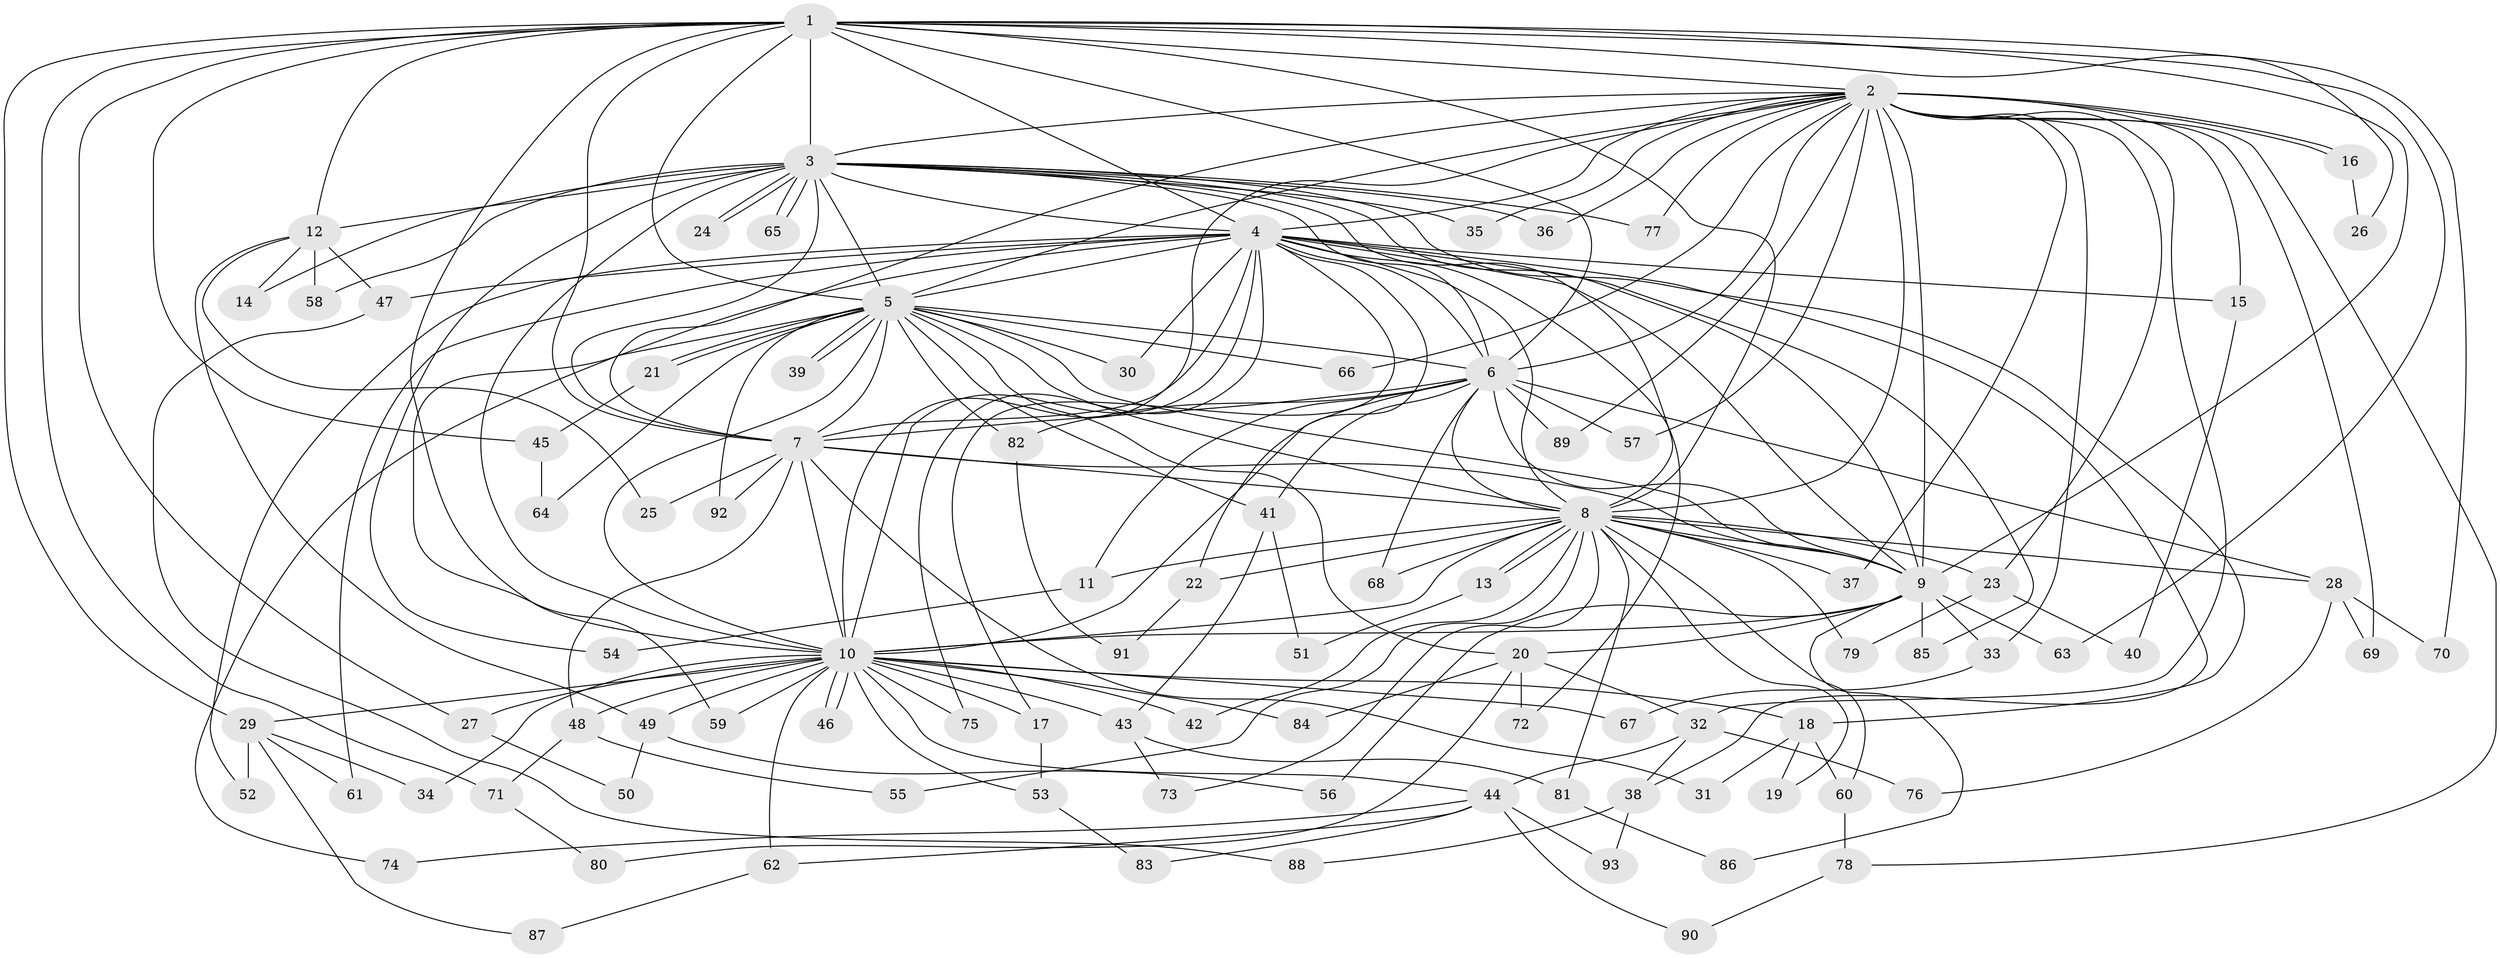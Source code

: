 // coarse degree distribution, {14: 0.0136986301369863, 25: 0.0136986301369863, 15: 0.0136986301369863, 19: 0.0136986301369863, 21: 0.0136986301369863, 26: 0.0136986301369863, 23: 0.0136986301369863, 3: 0.2054794520547945, 6: 0.0547945205479452, 2: 0.4931506849315068, 4: 0.0684931506849315, 5: 0.0273972602739726, 7: 0.0136986301369863, 1: 0.0410958904109589}
// Generated by graph-tools (version 1.1) at 2025/51/02/27/25 19:51:51]
// undirected, 93 vertices, 211 edges
graph export_dot {
graph [start="1"]
  node [color=gray90,style=filled];
  1;
  2;
  3;
  4;
  5;
  6;
  7;
  8;
  9;
  10;
  11;
  12;
  13;
  14;
  15;
  16;
  17;
  18;
  19;
  20;
  21;
  22;
  23;
  24;
  25;
  26;
  27;
  28;
  29;
  30;
  31;
  32;
  33;
  34;
  35;
  36;
  37;
  38;
  39;
  40;
  41;
  42;
  43;
  44;
  45;
  46;
  47;
  48;
  49;
  50;
  51;
  52;
  53;
  54;
  55;
  56;
  57;
  58;
  59;
  60;
  61;
  62;
  63;
  64;
  65;
  66;
  67;
  68;
  69;
  70;
  71;
  72;
  73;
  74;
  75;
  76;
  77;
  78;
  79;
  80;
  81;
  82;
  83;
  84;
  85;
  86;
  87;
  88;
  89;
  90;
  91;
  92;
  93;
  1 -- 2;
  1 -- 3;
  1 -- 4;
  1 -- 5;
  1 -- 6;
  1 -- 7;
  1 -- 8;
  1 -- 9;
  1 -- 10;
  1 -- 12;
  1 -- 26;
  1 -- 27;
  1 -- 29;
  1 -- 45;
  1 -- 63;
  1 -- 70;
  1 -- 71;
  2 -- 3;
  2 -- 4;
  2 -- 5;
  2 -- 6;
  2 -- 7;
  2 -- 8;
  2 -- 9;
  2 -- 10;
  2 -- 15;
  2 -- 16;
  2 -- 16;
  2 -- 23;
  2 -- 32;
  2 -- 33;
  2 -- 35;
  2 -- 36;
  2 -- 37;
  2 -- 57;
  2 -- 66;
  2 -- 69;
  2 -- 77;
  2 -- 78;
  2 -- 89;
  3 -- 4;
  3 -- 5;
  3 -- 6;
  3 -- 7;
  3 -- 8;
  3 -- 9;
  3 -- 10;
  3 -- 12;
  3 -- 14;
  3 -- 18;
  3 -- 24;
  3 -- 24;
  3 -- 35;
  3 -- 36;
  3 -- 54;
  3 -- 58;
  3 -- 65;
  3 -- 65;
  3 -- 77;
  4 -- 5;
  4 -- 6;
  4 -- 7;
  4 -- 8;
  4 -- 9;
  4 -- 10;
  4 -- 15;
  4 -- 17;
  4 -- 22;
  4 -- 30;
  4 -- 38;
  4 -- 47;
  4 -- 52;
  4 -- 59;
  4 -- 61;
  4 -- 72;
  4 -- 75;
  4 -- 85;
  5 -- 6;
  5 -- 7;
  5 -- 8;
  5 -- 9;
  5 -- 10;
  5 -- 20;
  5 -- 21;
  5 -- 21;
  5 -- 30;
  5 -- 39;
  5 -- 39;
  5 -- 41;
  5 -- 64;
  5 -- 66;
  5 -- 74;
  5 -- 82;
  5 -- 92;
  6 -- 7;
  6 -- 8;
  6 -- 9;
  6 -- 10;
  6 -- 11;
  6 -- 28;
  6 -- 41;
  6 -- 57;
  6 -- 68;
  6 -- 82;
  6 -- 89;
  7 -- 8;
  7 -- 9;
  7 -- 10;
  7 -- 25;
  7 -- 31;
  7 -- 48;
  7 -- 92;
  8 -- 9;
  8 -- 10;
  8 -- 11;
  8 -- 13;
  8 -- 13;
  8 -- 19;
  8 -- 22;
  8 -- 23;
  8 -- 28;
  8 -- 37;
  8 -- 42;
  8 -- 55;
  8 -- 60;
  8 -- 68;
  8 -- 73;
  8 -- 79;
  8 -- 81;
  9 -- 10;
  9 -- 20;
  9 -- 33;
  9 -- 56;
  9 -- 63;
  9 -- 85;
  9 -- 86;
  10 -- 17;
  10 -- 18;
  10 -- 27;
  10 -- 29;
  10 -- 34;
  10 -- 42;
  10 -- 43;
  10 -- 44;
  10 -- 46;
  10 -- 46;
  10 -- 48;
  10 -- 49;
  10 -- 53;
  10 -- 59;
  10 -- 62;
  10 -- 67;
  10 -- 75;
  10 -- 84;
  11 -- 54;
  12 -- 14;
  12 -- 25;
  12 -- 47;
  12 -- 49;
  12 -- 58;
  13 -- 51;
  15 -- 40;
  16 -- 26;
  17 -- 53;
  18 -- 19;
  18 -- 31;
  18 -- 60;
  20 -- 32;
  20 -- 72;
  20 -- 80;
  20 -- 84;
  21 -- 45;
  22 -- 91;
  23 -- 40;
  23 -- 79;
  27 -- 50;
  28 -- 69;
  28 -- 70;
  28 -- 76;
  29 -- 34;
  29 -- 52;
  29 -- 61;
  29 -- 87;
  32 -- 38;
  32 -- 44;
  32 -- 76;
  33 -- 67;
  38 -- 88;
  38 -- 93;
  41 -- 43;
  41 -- 51;
  43 -- 73;
  43 -- 81;
  44 -- 62;
  44 -- 74;
  44 -- 83;
  44 -- 90;
  44 -- 93;
  45 -- 64;
  47 -- 88;
  48 -- 55;
  48 -- 71;
  49 -- 50;
  49 -- 56;
  53 -- 83;
  60 -- 78;
  62 -- 87;
  71 -- 80;
  78 -- 90;
  81 -- 86;
  82 -- 91;
}

